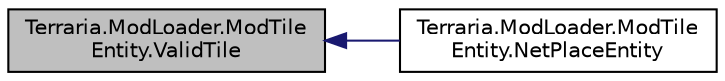 digraph "Terraria.ModLoader.ModTileEntity.ValidTile"
{
  edge [fontname="Helvetica",fontsize="10",labelfontname="Helvetica",labelfontsize="10"];
  node [fontname="Helvetica",fontsize="10",shape=record];
  rankdir="LR";
  Node57 [label="Terraria.ModLoader.ModTile\lEntity.ValidTile",height=0.2,width=0.4,color="black", fillcolor="grey75", style="filled", fontcolor="black"];
  Node57 -> Node58 [dir="back",color="midnightblue",fontsize="10",style="solid",fontname="Helvetica"];
  Node58 [label="Terraria.ModLoader.ModTile\lEntity.NetPlaceEntity",height=0.2,width=0.4,color="black", fillcolor="white", style="filled",URL="$class_terraria_1_1_mod_loader_1_1_mod_tile_entity.html#ad27a28c41e66a411ea2c601b5c60ac33",tooltip="You should never use this. It is only included here for completion&#39;s sake. "];
}
